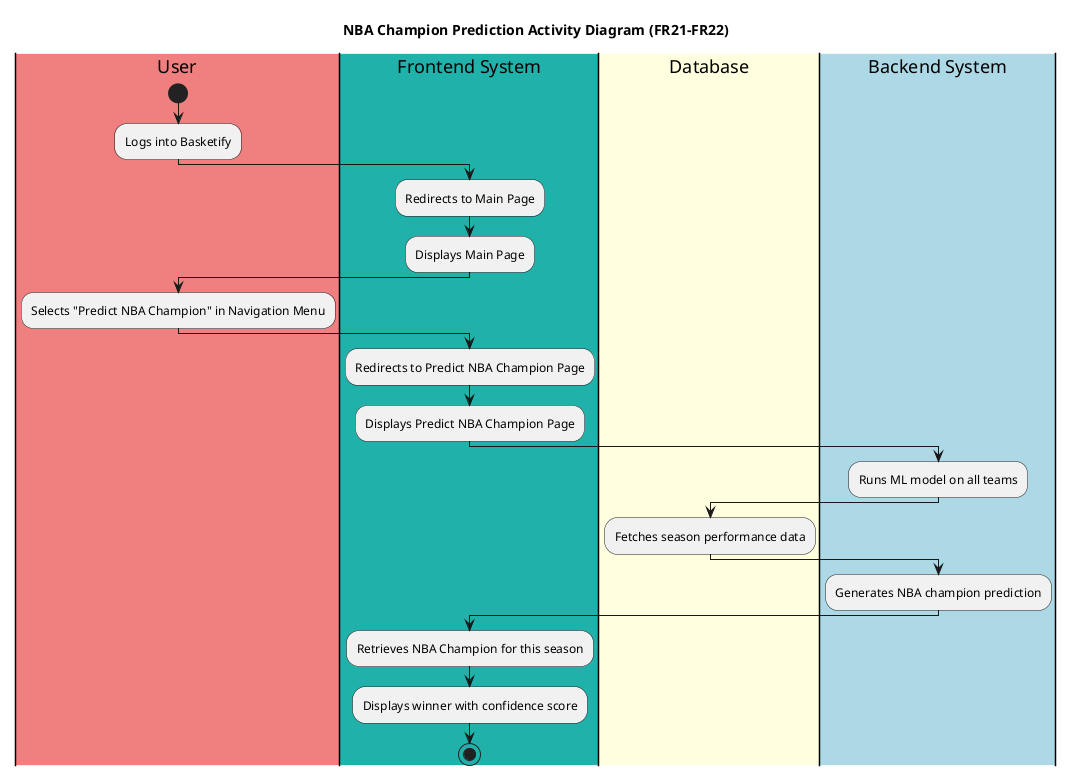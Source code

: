 @startuml PredictNBAChampion
title NBA Champion Prediction Activity Diagram (FR21-FR22)
|#LightCoral|User|
|#LightSeaGreen|Frontend System|
|#LightYellow|Database|
|#LightBlue|Backend System|
|User|
start
:Logs into Basketify;
|Frontend System|
:Redirects to Main Page;
:Displays Main Page;
|User|
:Selects "Predict NBA Champion" in Navigation Menu;
|Frontend System|
:Redirects to Predict NBA Champion Page;
:Displays Predict NBA Champion Page;

|Backend System|
:Runs ML model on all teams;
|Database|
:Fetches season performance data;

|Backend System|
:Generates NBA champion prediction;
|Frontend System|
:Retrieves NBA Champion for this season;
:Displays winner with confidence score;
stop
@enduml